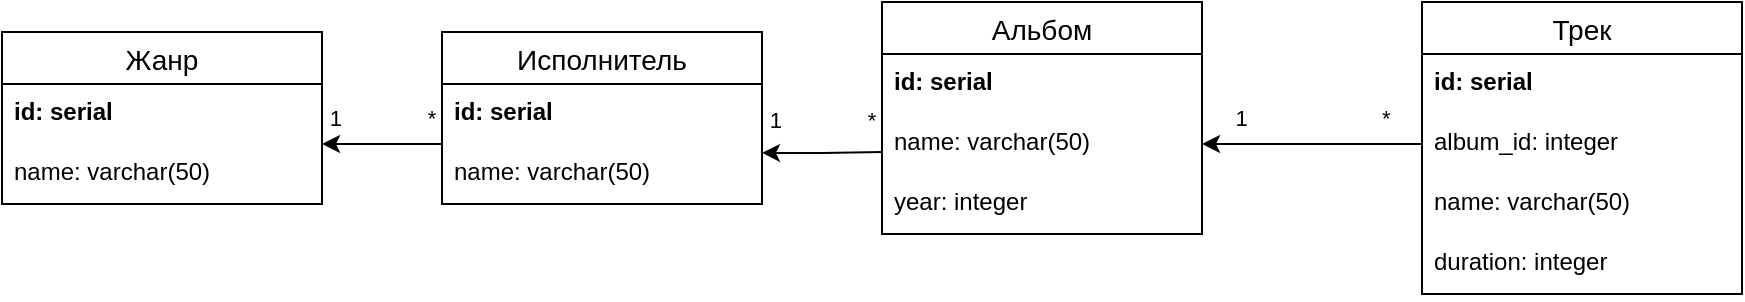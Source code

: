 <mxfile version="27.1.5">
  <diagram name="Страница — 1" id="X0ul-__qULuEmitgi-Vp">
    <mxGraphModel dx="1869" dy="619" grid="1" gridSize="10" guides="1" tooltips="1" connect="1" arrows="1" fold="1" page="1" pageScale="1" pageWidth="827" pageHeight="1169" math="0" shadow="0">
      <root>
        <mxCell id="0" />
        <mxCell id="1" parent="0" />
        <mxCell id="ZmuYm-Em29mLAAki2HnM-14" value="Жанр" style="swimlane;fontStyle=0;childLayout=stackLayout;horizontal=1;startSize=26;horizontalStack=0;resizeParent=1;resizeParentMax=0;resizeLast=0;collapsible=1;marginBottom=0;align=center;fontSize=14;" parent="1" vertex="1">
          <mxGeometry x="-800" y="120" width="160" height="86" as="geometry" />
        </mxCell>
        <mxCell id="ZmuYm-Em29mLAAki2HnM-15" value="&lt;b&gt;id: serial&lt;/b&gt;" style="text;strokeColor=none;fillColor=none;spacingLeft=4;spacingRight=4;overflow=hidden;rotatable=0;points=[[0,0.5],[1,0.5]];portConstraint=eastwest;fontSize=12;whiteSpace=wrap;html=1;" parent="ZmuYm-Em29mLAAki2HnM-14" vertex="1">
          <mxGeometry y="26" width="160" height="30" as="geometry" />
        </mxCell>
        <mxCell id="ZmuYm-Em29mLAAki2HnM-16" value="name: varchar(50)" style="text;strokeColor=none;fillColor=none;spacingLeft=4;spacingRight=4;overflow=hidden;rotatable=0;points=[[0,0.5],[1,0.5]];portConstraint=eastwest;fontSize=12;whiteSpace=wrap;html=1;" parent="ZmuYm-Em29mLAAki2HnM-14" vertex="1">
          <mxGeometry y="56" width="160" height="30" as="geometry" />
        </mxCell>
        <mxCell id="ZmuYm-Em29mLAAki2HnM-39" value="Исполнитель" style="swimlane;fontStyle=0;childLayout=stackLayout;horizontal=1;startSize=26;horizontalStack=0;resizeParent=1;resizeParentMax=0;resizeLast=0;collapsible=1;marginBottom=0;align=center;fontSize=14;" parent="1" vertex="1">
          <mxGeometry x="-580" y="120" width="160" height="86" as="geometry" />
        </mxCell>
        <mxCell id="ZmuYm-Em29mLAAki2HnM-40" value="&lt;b&gt;id: serial&lt;/b&gt;" style="text;strokeColor=none;fillColor=none;spacingLeft=4;spacingRight=4;overflow=hidden;rotatable=0;points=[[0,0.5],[1,0.5]];portConstraint=eastwest;fontSize=12;whiteSpace=wrap;html=1;" parent="ZmuYm-Em29mLAAki2HnM-39" vertex="1">
          <mxGeometry y="26" width="160" height="30" as="geometry" />
        </mxCell>
        <mxCell id="ZmuYm-Em29mLAAki2HnM-41" value="name: varchar(50)" style="text;strokeColor=none;fillColor=none;spacingLeft=4;spacingRight=4;overflow=hidden;rotatable=0;points=[[0,0.5],[1,0.5]];portConstraint=eastwest;fontSize=12;whiteSpace=wrap;html=1;" parent="ZmuYm-Em29mLAAki2HnM-39" vertex="1">
          <mxGeometry y="56" width="160" height="30" as="geometry" />
        </mxCell>
        <mxCell id="ZmuYm-Em29mLAAki2HnM-51" style="edgeStyle=orthogonalEdgeStyle;rounded=0;orthogonalLoop=1;jettySize=auto;html=1;exitX=0;exitY=0;exitDx=0;exitDy=0;exitPerimeter=0;" parent="1" edge="1">
          <mxGeometry relative="1" as="geometry">
            <mxPoint x="-640" y="176" as="targetPoint" />
            <mxPoint x="-580" y="176" as="sourcePoint" />
            <Array as="points">
              <mxPoint x="-620" y="176" />
              <mxPoint x="-620" y="176" />
            </Array>
          </mxGeometry>
        </mxCell>
        <mxCell id="ZmuYm-Em29mLAAki2HnM-52" value="1&lt;span style=&quot;white-space: pre;&quot;&gt;&#x9;&lt;/span&gt;&lt;span style=&quot;white-space: pre;&quot;&gt;&#x9;&lt;/span&gt;*" style="edgeLabel;html=1;align=center;verticalAlign=middle;resizable=0;points=[];" parent="ZmuYm-Em29mLAAki2HnM-51" vertex="1" connectable="0">
          <mxGeometry x="-0.729" y="1" relative="1" as="geometry">
            <mxPoint x="-22" y="-14" as="offset" />
          </mxGeometry>
        </mxCell>
        <mxCell id="ZmuYm-Em29mLAAki2HnM-56" value="Альбом" style="swimlane;fontStyle=0;childLayout=stackLayout;horizontal=1;startSize=26;horizontalStack=0;resizeParent=1;resizeParentMax=0;resizeLast=0;collapsible=1;marginBottom=0;align=center;fontSize=14;" parent="1" vertex="1">
          <mxGeometry x="-360" y="105" width="160" height="116" as="geometry" />
        </mxCell>
        <mxCell id="ZmuYm-Em29mLAAki2HnM-57" value="&lt;b&gt;id: serial&lt;/b&gt;" style="text;strokeColor=none;fillColor=none;spacingLeft=4;spacingRight=4;overflow=hidden;rotatable=0;points=[[0,0.5],[1,0.5]];portConstraint=eastwest;fontSize=12;whiteSpace=wrap;html=1;" parent="ZmuYm-Em29mLAAki2HnM-56" vertex="1">
          <mxGeometry y="26" width="160" height="30" as="geometry" />
        </mxCell>
        <mxCell id="ZmuYm-Em29mLAAki2HnM-58" value="name: varchar(50)" style="text;strokeColor=none;fillColor=none;spacingLeft=4;spacingRight=4;overflow=hidden;rotatable=0;points=[[0,0.5],[1,0.5]];portConstraint=eastwest;fontSize=12;whiteSpace=wrap;html=1;" parent="ZmuYm-Em29mLAAki2HnM-56" vertex="1">
          <mxGeometry y="56" width="160" height="30" as="geometry" />
        </mxCell>
        <mxCell id="ZmuYm-Em29mLAAki2HnM-59" value="year: integer" style="text;strokeColor=none;fillColor=none;spacingLeft=4;spacingRight=4;overflow=hidden;rotatable=0;points=[[0,0.5],[1,0.5]];portConstraint=eastwest;fontSize=12;whiteSpace=wrap;html=1;" parent="ZmuYm-Em29mLAAki2HnM-56" vertex="1">
          <mxGeometry y="86" width="160" height="30" as="geometry" />
        </mxCell>
        <mxCell id="ZmuYm-Em29mLAAki2HnM-69" style="edgeStyle=orthogonalEdgeStyle;rounded=0;orthogonalLoop=1;jettySize=auto;html=1;entryX=1;entryY=0.581;entryDx=0;entryDy=0;entryPerimeter=0;" parent="1" edge="1">
          <mxGeometry relative="1" as="geometry">
            <mxPoint x="-420" y="180.43" as="targetPoint" />
            <mxPoint x="-360.0" y="180" as="sourcePoint" />
          </mxGeometry>
        </mxCell>
        <mxCell id="ZmuYm-Em29mLAAki2HnM-73" value="1&lt;span style=&quot;white-space: pre;&quot;&gt;&#x9;&lt;/span&gt;&lt;span style=&quot;white-space: pre;&quot;&gt;&#x9;&lt;/span&gt;*" style="edgeLabel;html=1;align=center;verticalAlign=middle;resizable=0;points=[];" parent="ZmuYm-Em29mLAAki2HnM-69" vertex="1" connectable="0">
          <mxGeometry x="-0.273" relative="1" as="geometry">
            <mxPoint x="-8" y="-17" as="offset" />
          </mxGeometry>
        </mxCell>
        <mxCell id="ZmuYm-Em29mLAAki2HnM-75" value="Трек" style="swimlane;fontStyle=0;childLayout=stackLayout;horizontal=1;startSize=26;horizontalStack=0;resizeParent=1;resizeParentMax=0;resizeLast=0;collapsible=1;marginBottom=0;align=center;fontSize=14;" parent="1" vertex="1">
          <mxGeometry x="-90" y="105" width="160" height="146" as="geometry" />
        </mxCell>
        <mxCell id="ZmuYm-Em29mLAAki2HnM-76" value="&lt;b&gt;id: serial&lt;/b&gt;" style="text;strokeColor=none;fillColor=none;spacingLeft=4;spacingRight=4;overflow=hidden;rotatable=0;points=[[0,0.5],[1,0.5]];portConstraint=eastwest;fontSize=12;whiteSpace=wrap;html=1;" parent="ZmuYm-Em29mLAAki2HnM-75" vertex="1">
          <mxGeometry y="26" width="160" height="30" as="geometry" />
        </mxCell>
        <mxCell id="ZmuYm-Em29mLAAki2HnM-77" value="album_id: integer" style="text;strokeColor=none;fillColor=none;spacingLeft=4;spacingRight=4;overflow=hidden;rotatable=0;points=[[0,0.5],[1,0.5]];portConstraint=eastwest;fontSize=12;whiteSpace=wrap;html=1;" parent="ZmuYm-Em29mLAAki2HnM-75" vertex="1">
          <mxGeometry y="56" width="160" height="30" as="geometry" />
        </mxCell>
        <mxCell id="ZmuYm-Em29mLAAki2HnM-79" value="name: varchar(50)" style="text;strokeColor=none;fillColor=none;spacingLeft=4;spacingRight=4;overflow=hidden;rotatable=0;points=[[0,0.5],[1,0.5]];portConstraint=eastwest;fontSize=12;whiteSpace=wrap;html=1;" parent="ZmuYm-Em29mLAAki2HnM-75" vertex="1">
          <mxGeometry y="86" width="160" height="30" as="geometry" />
        </mxCell>
        <mxCell id="ZmuYm-Em29mLAAki2HnM-80" value="duration: integer&amp;nbsp;" style="text;strokeColor=none;fillColor=none;spacingLeft=4;spacingRight=4;overflow=hidden;rotatable=0;points=[[0,0.5],[1,0.5]];portConstraint=eastwest;fontSize=12;whiteSpace=wrap;html=1;" parent="ZmuYm-Em29mLAAki2HnM-75" vertex="1">
          <mxGeometry y="116" width="160" height="30" as="geometry" />
        </mxCell>
        <mxCell id="ZmuYm-Em29mLAAki2HnM-81" style="edgeStyle=orthogonalEdgeStyle;rounded=0;orthogonalLoop=1;jettySize=auto;html=1;exitX=0;exitY=0.5;exitDx=0;exitDy=0;entryX=1;entryY=0.5;entryDx=0;entryDy=0;" parent="1" source="ZmuYm-Em29mLAAki2HnM-77" target="ZmuYm-Em29mLAAki2HnM-58" edge="1">
          <mxGeometry relative="1" as="geometry" />
        </mxCell>
        <mxCell id="ZmuYm-Em29mLAAki2HnM-82" value="1&lt;span style=&quot;white-space: pre;&quot;&gt;&#x9;&lt;/span&gt;&lt;span style=&quot;white-space: pre;&quot;&gt;&#x9;&lt;/span&gt;&lt;span style=&quot;white-space: pre;&quot;&gt;&#x9;&lt;/span&gt;*" style="edgeLabel;html=1;align=center;verticalAlign=middle;resizable=0;points=[];" parent="ZmuYm-Em29mLAAki2HnM-81" vertex="1" connectable="0">
          <mxGeometry x="0.087" y="1" relative="1" as="geometry">
            <mxPoint x="5" y="-14" as="offset" />
          </mxGeometry>
        </mxCell>
      </root>
    </mxGraphModel>
  </diagram>
</mxfile>
